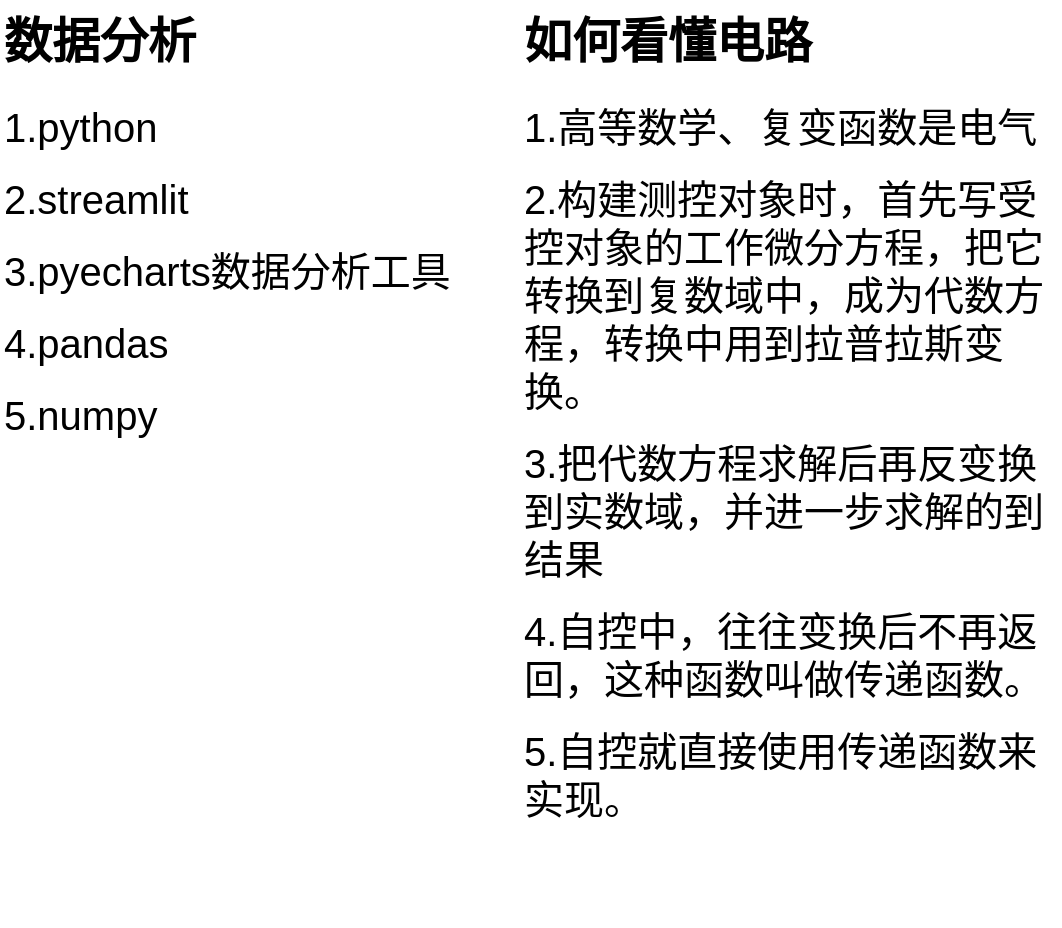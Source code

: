 <mxfile version="25.0.3">
  <diagram name="第 1 页" id="C-aNHfddCwrxHCV6Lvnv">
    <mxGraphModel dx="1028" dy="559" grid="1" gridSize="10" guides="1" tooltips="1" connect="1" arrows="1" fold="1" page="1" pageScale="1" pageWidth="2336" pageHeight="1654" math="0" shadow="0">
      <root>
        <mxCell id="0" />
        <mxCell id="1" parent="0" />
        <mxCell id="E9SLCWFWFsrP_VPrdG-r-20" value="&lt;h1 style=&quot;margin-top: 0px;&quot;&gt;数据分析&lt;/h1&gt;&lt;p&gt;&lt;font style=&quot;font-size: 20px;&quot;&gt;1.python&lt;/font&gt;&lt;/p&gt;&lt;p&gt;&lt;font style=&quot;font-size: 20px;&quot;&gt;2.streamlit&lt;/font&gt;&lt;/p&gt;&lt;p&gt;&lt;font style=&quot;font-size: 20px;&quot;&gt;3.pyecharts数据分析工具&lt;/font&gt;&lt;/p&gt;&lt;p&gt;&lt;font style=&quot;font-size: 20px;&quot;&gt;4.pandas&lt;/font&gt;&lt;/p&gt;&lt;p&gt;&lt;font style=&quot;font-size: 20px;&quot;&gt;5.numpy&lt;/font&gt;&lt;/p&gt;" style="text;html=1;whiteSpace=wrap;overflow=hidden;rounded=0;" vertex="1" parent="1">
          <mxGeometry x="50" y="40" width="270" height="250" as="geometry" />
        </mxCell>
        <mxCell id="E9SLCWFWFsrP_VPrdG-r-21" value="&lt;h1 style=&quot;margin-top: 0px;&quot;&gt;如何看懂电路&lt;/h1&gt;&lt;p&gt;&lt;font style=&quot;font-size: 20px;&quot;&gt;1.高等数学、复变函数是电气&lt;/font&gt;&lt;/p&gt;&lt;p&gt;&lt;span style=&quot;font-size: 20px;&quot;&gt;2.构建测控对象时，首先写受控对象的工作微分方程，把它转换到复数域中，成为代数方程，转换中用到拉普拉斯变换。&lt;/span&gt;&lt;/p&gt;&lt;p&gt;&lt;span style=&quot;font-size: 20px;&quot;&gt;3.把代数方程求解后再反变换到实数域，并进一步求解的到结果&lt;/span&gt;&lt;/p&gt;&lt;p&gt;&lt;span style=&quot;font-size: 20px;&quot;&gt;4.自控中，往往变换后不再返回，这种函数叫做传递函数。&lt;/span&gt;&lt;/p&gt;&lt;p&gt;&lt;span style=&quot;font-size: 20px;&quot;&gt;5.自控就直接使用传递函数来实现。&lt;/span&gt;&lt;/p&gt;" style="text;html=1;whiteSpace=wrap;overflow=hidden;rounded=0;" vertex="1" parent="1">
          <mxGeometry x="310" y="40" width="270" height="460" as="geometry" />
        </mxCell>
      </root>
    </mxGraphModel>
  </diagram>
</mxfile>
